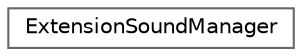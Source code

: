 digraph "クラス階層図"
{
 // LATEX_PDF_SIZE
  bgcolor="transparent";
  edge [fontname=Helvetica,fontsize=10,labelfontname=Helvetica,labelfontsize=10];
  node [fontname=Helvetica,fontsize=10,shape=box,height=0.2,width=0.4];
  rankdir="LR";
  Node0 [id="Node000000",label="ExtensionSoundManager",height=0.2,width=0.4,color="grey40", fillcolor="white", style="filled",URL="$class_extension_sound_manager.html",tooltip="SoundManagerの拡張クラス Loop指定での再生を行う"];
}
